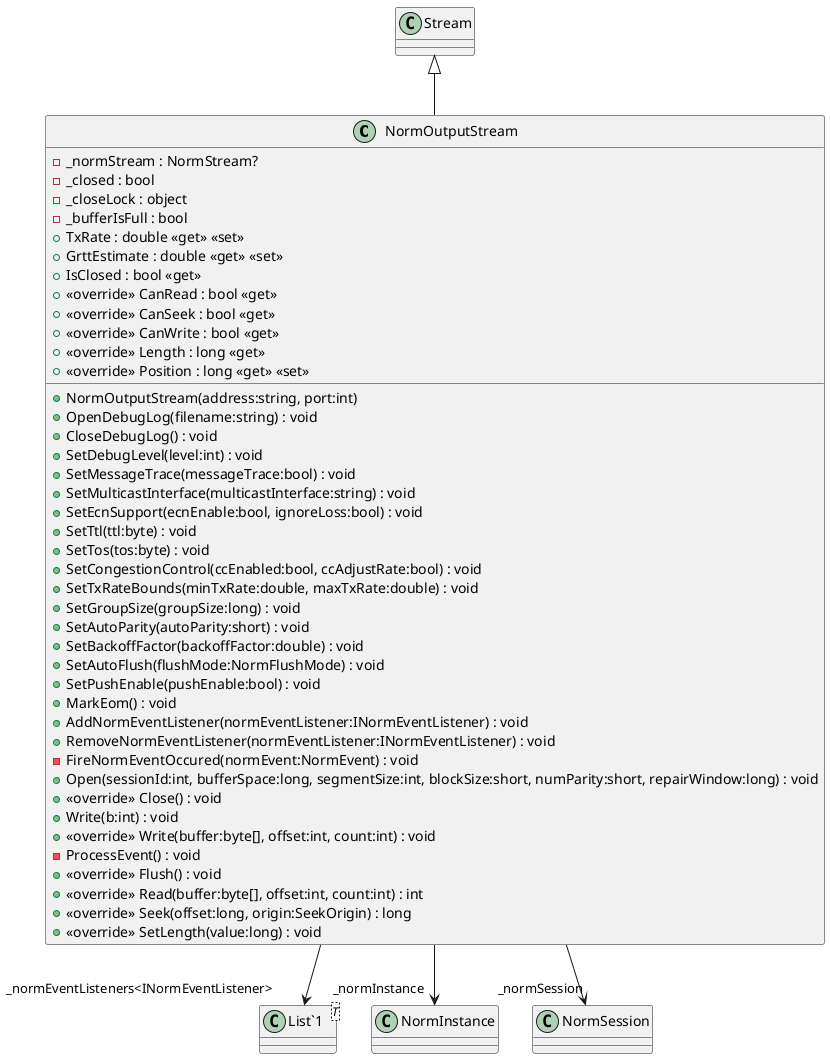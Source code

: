 @startuml
class NormOutputStream {
    - _normStream : NormStream?
    - _closed : bool
    - _closeLock : object
    - _bufferIsFull : bool
    + NormOutputStream(address:string, port:int)
    + OpenDebugLog(filename:string) : void
    + CloseDebugLog() : void
    + SetDebugLevel(level:int) : void
    + SetMessageTrace(messageTrace:bool) : void
    + SetMulticastInterface(multicastInterface:string) : void
    + SetEcnSupport(ecnEnable:bool, ignoreLoss:bool) : void
    + SetTtl(ttl:byte) : void
    + SetTos(tos:byte) : void
    + SetCongestionControl(ccEnabled:bool, ccAdjustRate:bool) : void
    + SetTxRateBounds(minTxRate:double, maxTxRate:double) : void
    + TxRate : double <<get>> <<set>>
    + GrttEstimate : double <<get>> <<set>>
    + SetGroupSize(groupSize:long) : void
    + SetAutoParity(autoParity:short) : void
    + SetBackoffFactor(backoffFactor:double) : void
    + SetAutoFlush(flushMode:NormFlushMode) : void
    + SetPushEnable(pushEnable:bool) : void
    + MarkEom() : void
    + AddNormEventListener(normEventListener:INormEventListener) : void
    + RemoveNormEventListener(normEventListener:INormEventListener) : void
    - FireNormEventOccured(normEvent:NormEvent) : void
    + Open(sessionId:int, bufferSpace:long, segmentSize:int, blockSize:short, numParity:short, repairWindow:long) : void
    + <<override>> Close() : void
    + IsClosed : bool <<get>>
    + Write(b:int) : void
    + <<override>> Write(buffer:byte[], offset:int, count:int) : void
    - ProcessEvent() : void
    + <<override>> Flush() : void
    + <<override>> Read(buffer:byte[], offset:int, count:int) : int
    + <<override>> Seek(offset:long, origin:SeekOrigin) : long
    + <<override>> SetLength(value:long) : void
    + <<override>> CanRead : bool <<get>>
    + <<override>> CanSeek : bool <<get>>
    + <<override>> CanWrite : bool <<get>>
    + <<override>> Length : long <<get>>
    + <<override>> Position : long <<get>> <<set>>
}
class "List`1"<T> {
}
Stream <|-- NormOutputStream
NormOutputStream --> "_normInstance" NormInstance
NormOutputStream --> "_normSession" NormSession
NormOutputStream --> "_normEventListeners<INormEventListener>" "List`1"
@enduml
